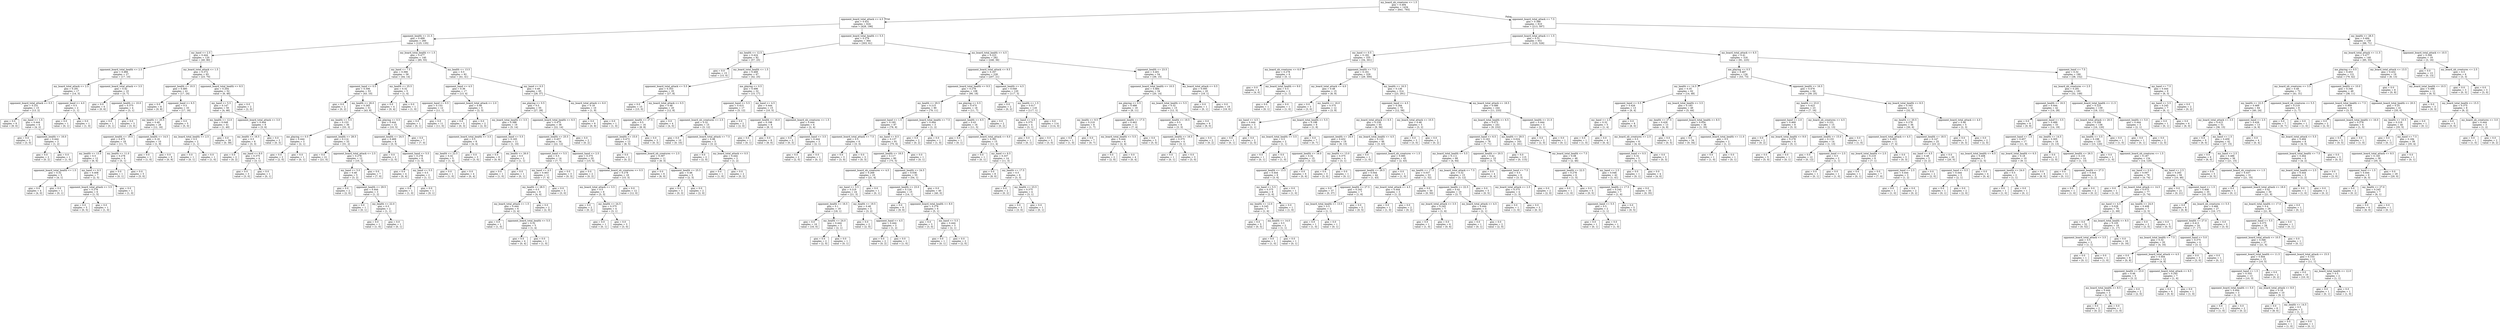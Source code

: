 digraph Tree {
node [shape=box] ;
0 [label="my_board_nb_creatures <= 1.5\ngini = 0.494\nsamples = 1434\nvalue = [641, 793]"] ;
1 [label="opponent_board_total_attack <= 4.5\ngini = 0.431\nsamples = 624\nvalue = [428, 196]"] ;
0 -> 1 [labeldistance=2.5, labelangle=45, headlabel="True"] ;
2 [label="opponent_health <= 21.5\ngini = 0.499\nsamples = 260\nvalue = [125, 135]"] ;
1 -> 2 ;
3 [label="my_hand <= 2.5\ngini = 0.444\nsamples = 120\nvalue = [40, 80]"] ;
2 -> 3 ;
4 [label="opponent_board_total_health <= 2.5\ngini = 0.466\nsamples = 27\nvalue = [17, 10]"] ;
3 -> 4 ;
5 [label="my_board_total_attack <= 2.5\ngini = 0.291\nsamples = 17\nvalue = [14, 3]"] ;
4 -> 5 ;
6 [label="opponent_board_total_attack <= 0.5\ngini = 0.231\nsamples = 15\nvalue = [13, 2]"] ;
5 -> 6 ;
7 [label="gini = 0.0\nsamples = 9\nvalue = [9, 0]"] ;
6 -> 7 ;
8 [label="my_hand <= 1.5\ngini = 0.444\nsamples = 6\nvalue = [4, 2]"] ;
6 -> 8 ;
9 [label="gini = 0.0\nsamples = 3\nvalue = [3, 0]"] ;
8 -> 9 ;
10 [label="opponent_health <= 16.0\ngini = 0.444\nsamples = 3\nvalue = [1, 2]"] ;
8 -> 10 ;
11 [label="gini = 0.0\nsamples = 2\nvalue = [0, 2]"] ;
10 -> 11 ;
12 [label="gini = 0.0\nsamples = 1\nvalue = [1, 0]"] ;
10 -> 12 ;
13 [label="opponent_hand <= 4.0\ngini = 0.5\nsamples = 2\nvalue = [1, 1]"] ;
5 -> 13 ;
14 [label="gini = 0.0\nsamples = 1\nvalue = [0, 1]"] ;
13 -> 14 ;
15 [label="gini = 0.0\nsamples = 1\nvalue = [1, 0]"] ;
13 -> 15 ;
16 [label="opponent_board_total_attack <= 3.5\ngini = 0.42\nsamples = 10\nvalue = [3, 7]"] ;
4 -> 16 ;
17 [label="gini = 0.0\nsamples = 6\nvalue = [0, 6]"] ;
16 -> 17 ;
18 [label="opponent_health <= 10.0\ngini = 0.375\nsamples = 4\nvalue = [3, 1]"] ;
16 -> 18 ;
19 [label="gini = 0.0\nsamples = 1\nvalue = [0, 1]"] ;
18 -> 19 ;
20 [label="gini = 0.0\nsamples = 3\nvalue = [3, 0]"] ;
18 -> 20 ;
21 [label="my_board_total_attack <= 1.5\ngini = 0.372\nsamples = 93\nvalue = [23, 70]"] ;
3 -> 21 ;
22 [label="opponent_health <= 10.5\ngini = 0.485\nsamples = 41\nvalue = [17, 24]"] ;
21 -> 22 ;
23 [label="gini = 0.0\nsamples = 8\nvalue = [0, 8]"] ;
22 -> 23 ;
24 [label="opponent_hand <= 6.5\ngini = 0.5\nsamples = 33\nvalue = [17, 16]"] ;
22 -> 24 ;
25 [label="my_health <= 20.5\ngini = 0.49\nsamples = 28\nvalue = [12, 16]"] ;
24 -> 25 ;
26 [label="opponent_health <= 19.5\ngini = 0.475\nsamples = 18\nvalue = [11, 7]"] ;
25 -> 26 ;
27 [label="my_health <= 13.5\ngini = 0.5\nsamples = 12\nvalue = [6, 6]"] ;
26 -> 27 ;
28 [label="opponent_board_total_health <= 1.5\ngini = 0.32\nsamples = 5\nvalue = [4, 1]"] ;
27 -> 28 ;
29 [label="gini = 0.0\nsamples = 4\nvalue = [4, 0]"] ;
28 -> 29 ;
30 [label="gini = 0.0\nsamples = 1\nvalue = [0, 1]"] ;
28 -> 30 ;
31 [label="my_hand <= 6.5\ngini = 0.408\nsamples = 7\nvalue = [2, 5]"] ;
27 -> 31 ;
32 [label="opponent_board_total_attack <= 3.5\ngini = 0.278\nsamples = 6\nvalue = [1, 5]"] ;
31 -> 32 ;
33 [label="gini = 0.0\nsamples = 5\nvalue = [0, 5]"] ;
32 -> 33 ;
34 [label="gini = 0.0\nsamples = 1\nvalue = [1, 0]"] ;
32 -> 34 ;
35 [label="gini = 0.0\nsamples = 1\nvalue = [1, 0]"] ;
31 -> 35 ;
36 [label="my_health <= 11.0\ngini = 0.278\nsamples = 6\nvalue = [5, 1]"] ;
26 -> 36 ;
37 [label="gini = 0.0\nsamples = 1\nvalue = [0, 1]"] ;
36 -> 37 ;
38 [label="gini = 0.0\nsamples = 5\nvalue = [5, 0]"] ;
36 -> 38 ;
39 [label="opponent_health <= 14.5\ngini = 0.18\nsamples = 10\nvalue = [1, 9]"] ;
25 -> 39 ;
40 [label="gini = 0.0\nsamples = 1\nvalue = [1, 0]"] ;
39 -> 40 ;
41 [label="gini = 0.0\nsamples = 9\nvalue = [0, 9]"] ;
39 -> 41 ;
42 [label="gini = 0.0\nsamples = 5\nvalue = [5, 0]"] ;
24 -> 42 ;
43 [label="opponent_board_total_health <= 8.5\ngini = 0.204\nsamples = 52\nvalue = [6, 46]"] ;
21 -> 43 ;
44 [label="my_hand <= 5.5\ngini = 0.147\nsamples = 50\nvalue = [4, 46]"] ;
43 -> 44 ;
45 [label="my_health <= 12.0\ngini = 0.048\nsamples = 41\nvalue = [1, 40]"] ;
44 -> 45 ;
46 [label="my_board_total_health <= 2.5\ngini = 0.5\nsamples = 2\nvalue = [1, 1]"] ;
45 -> 46 ;
47 [label="gini = 0.0\nsamples = 1\nvalue = [0, 1]"] ;
46 -> 47 ;
48 [label="gini = 0.0\nsamples = 1\nvalue = [1, 0]"] ;
46 -> 48 ;
49 [label="gini = 0.0\nsamples = 39\nvalue = [0, 39]"] ;
45 -> 49 ;
50 [label="opponent_board_total_attack <= 3.0\ngini = 0.444\nsamples = 9\nvalue = [3, 6]"] ;
44 -> 50 ;
51 [label="my_health <= 16.5\ngini = 0.5\nsamples = 6\nvalue = [3, 3]"] ;
50 -> 51 ;
52 [label="gini = 0.0\nsamples = 2\nvalue = [0, 2]"] ;
51 -> 52 ;
53 [label="my_hand <= 8.0\ngini = 0.375\nsamples = 4\nvalue = [3, 1]"] ;
51 -> 53 ;
54 [label="gini = 0.0\nsamples = 3\nvalue = [3, 0]"] ;
53 -> 54 ;
55 [label="gini = 0.0\nsamples = 1\nvalue = [0, 1]"] ;
53 -> 55 ;
56 [label="gini = 0.0\nsamples = 3\nvalue = [0, 3]"] ;
50 -> 56 ;
57 [label="gini = 0.0\nsamples = 2\nvalue = [2, 0]"] ;
43 -> 57 ;
58 [label="my_board_total_health <= 1.5\ngini = 0.477\nsamples = 140\nvalue = [85, 55]"] ;
2 -> 58 ;
59 [label="my_hand <= 7.5\ngini = 0.366\nsamples = 58\nvalue = [44, 14]"] ;
58 -> 59 ;
60 [label="opponent_hand <= 0.5\ngini = 0.306\nsamples = 53\nvalue = [43, 10]"] ;
59 -> 60 ;
61 [label="gini = 0.0\nsamples = 2\nvalue = [0, 2]"] ;
60 -> 61 ;
62 [label="my_health <= 26.0\ngini = 0.265\nsamples = 51\nvalue = [43, 8]"] ;
60 -> 62 ;
63 [label="my_health <= 5.5\ngini = 0.153\nsamples = 36\nvalue = [33, 3]"] ;
62 -> 63 ;
64 [label="me_playing <= 0.5\ngini = 0.444\nsamples = 3\nvalue = [2, 1]"] ;
63 -> 64 ;
65 [label="gini = 0.0\nsamples = 2\nvalue = [2, 0]"] ;
64 -> 65 ;
66 [label="gini = 0.0\nsamples = 1\nvalue = [0, 1]"] ;
64 -> 66 ;
67 [label="opponent_health <= 28.5\ngini = 0.114\nsamples = 33\nvalue = [31, 2]"] ;
63 -> 67 ;
68 [label="gini = 0.0\nsamples = 21\nvalue = [21, 0]"] ;
67 -> 68 ;
69 [label="opponent_board_total_attack <= 2.5\ngini = 0.278\nsamples = 12\nvalue = [10, 2]"] ;
67 -> 69 ;
70 [label="my_hand <= 5.0\ngini = 0.48\nsamples = 5\nvalue = [3, 2]"] ;
69 -> 70 ;
71 [label="gini = 0.0\nsamples = 2\nvalue = [2, 0]"] ;
70 -> 71 ;
72 [label="opponent_health <= 29.5\ngini = 0.444\nsamples = 3\nvalue = [1, 2]"] ;
70 -> 72 ;
73 [label="gini = 0.0\nsamples = 1\nvalue = [0, 1]"] ;
72 -> 73 ;
74 [label="my_health <= 22.0\ngini = 0.5\nsamples = 2\nvalue = [1, 1]"] ;
72 -> 74 ;
75 [label="gini = 0.0\nsamples = 1\nvalue = [1, 0]"] ;
74 -> 75 ;
76 [label="gini = 0.0\nsamples = 1\nvalue = [0, 1]"] ;
74 -> 76 ;
77 [label="gini = 0.0\nsamples = 7\nvalue = [7, 0]"] ;
69 -> 77 ;
78 [label="me_playing <= 0.5\ngini = 0.444\nsamples = 15\nvalue = [10, 5]"] ;
62 -> 78 ;
79 [label="opponent_health <= 24.5\ngini = 0.469\nsamples = 8\nvalue = [3, 5]"] ;
78 -> 79 ;
80 [label="gini = 0.0\nsamples = 2\nvalue = [2, 0]"] ;
79 -> 80 ;
81 [label="opponent_hand <= 5.5\ngini = 0.278\nsamples = 6\nvalue = [1, 5]"] ;
79 -> 81 ;
82 [label="gini = 0.0\nsamples = 4\nvalue = [0, 4]"] ;
81 -> 82 ;
83 [label="my_hand <= 5.5\ngini = 0.5\nsamples = 2\nvalue = [1, 1]"] ;
81 -> 83 ;
84 [label="gini = 0.0\nsamples = 1\nvalue = [1, 0]"] ;
83 -> 84 ;
85 [label="gini = 0.0\nsamples = 1\nvalue = [0, 1]"] ;
83 -> 85 ;
86 [label="gini = 0.0\nsamples = 7\nvalue = [7, 0]"] ;
78 -> 86 ;
87 [label="my_health <= 25.5\ngini = 0.32\nsamples = 5\nvalue = [1, 4]"] ;
59 -> 87 ;
88 [label="gini = 0.0\nsamples = 4\nvalue = [0, 4]"] ;
87 -> 88 ;
89 [label="gini = 0.0\nsamples = 1\nvalue = [1, 0]"] ;
87 -> 89 ;
90 [label="my_health <= 13.5\ngini = 0.5\nsamples = 82\nvalue = [41, 41]"] ;
58 -> 90 ;
91 [label="opponent_hand <= 4.5\ngini = 0.36\nsamples = 17\nvalue = [13, 4]"] ;
90 -> 91 ;
92 [label="opponent_hand <= 0.5\ngini = 0.153\nsamples = 12\nvalue = [11, 1]"] ;
91 -> 92 ;
93 [label="gini = 0.0\nsamples = 1\nvalue = [0, 1]"] ;
92 -> 93 ;
94 [label="gini = 0.0\nsamples = 11\nvalue = [11, 0]"] ;
92 -> 94 ;
95 [label="opponent_board_total_attack <= 2.0\ngini = 0.48\nsamples = 5\nvalue = [2, 3]"] ;
91 -> 95 ;
96 [label="gini = 0.0\nsamples = 3\nvalue = [0, 3]"] ;
95 -> 96 ;
97 [label="gini = 0.0\nsamples = 2\nvalue = [2, 0]"] ;
95 -> 97 ;
98 [label="my_hand <= 6.5\ngini = 0.49\nsamples = 65\nvalue = [28, 37]"] ;
90 -> 98 ;
99 [label="me_playing <= 0.5\ngini = 0.5\nsamples = 55\nvalue = [27, 28]"] ;
98 -> 99 ;
100 [label="my_board_total_health <= 3.5\ngini = 0.388\nsamples = 19\nvalue = [5, 14]"] ;
99 -> 100 ;
101 [label="opponent_board_total_health <= 3.5\ngini = 0.5\nsamples = 8\nvalue = [4, 4]"] ;
100 -> 101 ;
102 [label="my_health <= 22.5\ngini = 0.32\nsamples = 5\nvalue = [1, 4]"] ;
101 -> 102 ;
103 [label="gini = 0.0\nsamples = 1\nvalue = [1, 0]"] ;
102 -> 103 ;
104 [label="gini = 0.0\nsamples = 4\nvalue = [0, 4]"] ;
102 -> 104 ;
105 [label="gini = 0.0\nsamples = 3\nvalue = [3, 0]"] ;
101 -> 105 ;
106 [label="opponent_hand <= 5.5\ngini = 0.165\nsamples = 11\nvalue = [1, 10]"] ;
100 -> 106 ;
107 [label="gini = 0.0\nsamples = 9\nvalue = [0, 9]"] ;
106 -> 107 ;
108 [label="my_health <= 26.0\ngini = 0.5\nsamples = 2\nvalue = [1, 1]"] ;
106 -> 108 ;
109 [label="gini = 0.0\nsamples = 1\nvalue = [1, 0]"] ;
108 -> 109 ;
110 [label="gini = 0.0\nsamples = 1\nvalue = [0, 1]"] ;
108 -> 110 ;
111 [label="opponent_board_total_health <= 6.5\ngini = 0.475\nsamples = 36\nvalue = [22, 14]"] ;
99 -> 111 ;
112 [label="opponent_health <= 25.5\ngini = 0.457\nsamples = 34\nvalue = [22, 12]"] ;
111 -> 112 ;
113 [label="opponent_hand <= 5.5\ngini = 0.5\nsamples = 14\nvalue = [7, 7]"] ;
112 -> 113 ;
114 [label="my_hand <= 4.5\ngini = 0.463\nsamples = 11\nvalue = [7, 4]"] ;
113 -> 114 ;
115 [label="my_health <= 28.5\ngini = 0.5\nsamples = 8\nvalue = [4, 4]"] ;
114 -> 115 ;
116 [label="my_board_total_attack <= 1.5\ngini = 0.444\nsamples = 6\nvalue = [2, 4]"] ;
115 -> 116 ;
117 [label="gini = 0.0\nsamples = 1\nvalue = [1, 0]"] ;
116 -> 117 ;
118 [label="opponent_board_total_health <= 5.5\ngini = 0.32\nsamples = 5\nvalue = [1, 4]"] ;
116 -> 118 ;
119 [label="gini = 0.0\nsamples = 4\nvalue = [0, 4]"] ;
118 -> 119 ;
120 [label="gini = 0.0\nsamples = 1\nvalue = [1, 0]"] ;
118 -> 120 ;
121 [label="gini = 0.0\nsamples = 2\nvalue = [2, 0]"] ;
115 -> 121 ;
122 [label="gini = 0.0\nsamples = 3\nvalue = [3, 0]"] ;
114 -> 122 ;
123 [label="gini = 0.0\nsamples = 3\nvalue = [0, 3]"] ;
113 -> 123 ;
124 [label="opponent_hand <= 2.5\ngini = 0.375\nsamples = 20\nvalue = [15, 5]"] ;
112 -> 124 ;
125 [label="gini = 0.0\nsamples = 2\nvalue = [0, 2]"] ;
124 -> 125 ;
126 [label="opponent_board_nb_creatures <= 0.5\ngini = 0.278\nsamples = 18\nvalue = [15, 3]"] ;
124 -> 126 ;
127 [label="my_board_total_attack <= 3.5\ngini = 0.5\nsamples = 6\nvalue = [3, 3]"] ;
126 -> 127 ;
128 [label="gini = 0.0\nsamples = 2\nvalue = [0, 2]"] ;
127 -> 128 ;
129 [label="my_health <= 24.5\ngini = 0.375\nsamples = 4\nvalue = [3, 1]"] ;
127 -> 129 ;
130 [label="gini = 0.0\nsamples = 1\nvalue = [0, 1]"] ;
129 -> 130 ;
131 [label="gini = 0.0\nsamples = 3\nvalue = [3, 0]"] ;
129 -> 131 ;
132 [label="gini = 0.0\nsamples = 12\nvalue = [12, 0]"] ;
126 -> 132 ;
133 [label="gini = 0.0\nsamples = 2\nvalue = [0, 2]"] ;
111 -> 133 ;
134 [label="my_board_total_attack <= 6.0\ngini = 0.18\nsamples = 10\nvalue = [1, 9]"] ;
98 -> 134 ;
135 [label="gini = 0.0\nsamples = 9\nvalue = [0, 9]"] ;
134 -> 135 ;
136 [label="gini = 0.0\nsamples = 1\nvalue = [1, 0]"] ;
134 -> 136 ;
137 [label="opponent_board_total_health <= 5.5\ngini = 0.279\nsamples = 364\nvalue = [303, 61]"] ;
1 -> 137 ;
138 [label="my_health <= 12.5\ngini = 0.424\nsamples = 82\nvalue = [57, 25]"] ;
137 -> 138 ;
139 [label="gini = 0.0\nsamples = 15\nvalue = [15, 0]"] ;
138 -> 139 ;
140 [label="my_board_total_health <= 1.5\ngini = 0.468\nsamples = 67\nvalue = [42, 25]"] ;
138 -> 140 ;
141 [label="opponent_board_total_attack <= 5.5\ngini = 0.353\nsamples = 35\nvalue = [27, 8]"] ;
140 -> 141 ;
142 [label="gini = 0.0\nsamples = 15\nvalue = [15, 0]"] ;
141 -> 142 ;
143 [label="my_board_total_attack <= 0.5\ngini = 0.48\nsamples = 20\nvalue = [12, 8]"] ;
141 -> 143 ;
144 [label="opponent_health <= 27.5\ngini = 0.5\nsamples = 16\nvalue = [8, 8]"] ;
143 -> 144 ;
145 [label="opponent_health <= 15.0\ngini = 0.473\nsamples = 13\nvalue = [8, 5]"] ;
144 -> 145 ;
146 [label="gini = 0.0\nsamples = 2\nvalue = [0, 2]"] ;
145 -> 146 ;
147 [label="opponent_board_nb_creatures <= 2.5\ngini = 0.397\nsamples = 11\nvalue = [8, 3]"] ;
145 -> 147 ;
148 [label="gini = 0.0\nsamples = 6\nvalue = [6, 0]"] ;
147 -> 148 ;
149 [label="opponent_health <= 25.5\ngini = 0.48\nsamples = 5\nvalue = [2, 3]"] ;
147 -> 149 ;
150 [label="gini = 0.0\nsamples = 3\nvalue = [0, 3]"] ;
149 -> 150 ;
151 [label="gini = 0.0\nsamples = 2\nvalue = [2, 0]"] ;
149 -> 151 ;
152 [label="gini = 0.0\nsamples = 3\nvalue = [0, 3]"] ;
144 -> 152 ;
153 [label="gini = 0.0\nsamples = 4\nvalue = [4, 0]"] ;
143 -> 153 ;
154 [label="me_playing <= 0.5\ngini = 0.498\nsamples = 32\nvalue = [15, 17]"] ;
140 -> 154 ;
155 [label="opponent_hand <= 5.5\ngini = 0.415\nsamples = 17\nvalue = [5, 12]"] ;
154 -> 155 ;
156 [label="opponent_board_nb_creatures <= 2.5\ngini = 0.32\nsamples = 15\nvalue = [3, 12]"] ;
155 -> 156 ;
157 [label="gini = 0.0\nsamples = 10\nvalue = [0, 10]"] ;
156 -> 157 ;
158 [label="opponent_board_total_attack <= 7.5\ngini = 0.48\nsamples = 5\nvalue = [3, 2]"] ;
156 -> 158 ;
159 [label="gini = 0.0\nsamples = 2\nvalue = [2, 0]"] ;
158 -> 159 ;
160 [label="my_board_total_attack <= 0.5\ngini = 0.444\nsamples = 3\nvalue = [1, 2]"] ;
158 -> 160 ;
161 [label="gini = 0.0\nsamples = 1\nvalue = [1, 0]"] ;
160 -> 161 ;
162 [label="gini = 0.0\nsamples = 2\nvalue = [0, 2]"] ;
160 -> 162 ;
163 [label="gini = 0.0\nsamples = 2\nvalue = [2, 0]"] ;
155 -> 163 ;
164 [label="my_hand <= 4.5\ngini = 0.444\nsamples = 15\nvalue = [10, 5]"] ;
154 -> 164 ;
165 [label="opponent_health <= 16.0\ngini = 0.198\nsamples = 9\nvalue = [8, 1]"] ;
164 -> 165 ;
166 [label="gini = 0.0\nsamples = 1\nvalue = [0, 1]"] ;
165 -> 166 ;
167 [label="gini = 0.0\nsamples = 8\nvalue = [8, 0]"] ;
165 -> 167 ;
168 [label="opponent_board_nb_creatures <= 1.5\ngini = 0.444\nsamples = 6\nvalue = [2, 4]"] ;
164 -> 168 ;
169 [label="gini = 0.0\nsamples = 3\nvalue = [0, 3]"] ;
168 -> 169 ;
170 [label="opponent_hand <= 3.5\ngini = 0.444\nsamples = 3\nvalue = [2, 1]"] ;
168 -> 170 ;
171 [label="gini = 0.0\nsamples = 2\nvalue = [2, 0]"] ;
170 -> 171 ;
172 [label="gini = 0.0\nsamples = 1\nvalue = [0, 1]"] ;
170 -> 172 ;
173 [label="my_board_total_health <= 4.5\ngini = 0.223\nsamples = 282\nvalue = [246, 36]"] ;
137 -> 173 ;
174 [label="opponent_board_total_attack <= 9.5\ngini = 0.167\nsamples = 228\nvalue = [207, 21]"] ;
173 -> 174 ;
175 [label="opponent_board_total_health <= 9.5\ngini = 0.278\nsamples = 108\nvalue = [90, 18]"] ;
174 -> 175 ;
176 [label="my_health <= 29.5\ngini = 0.215\nsamples = 90\nvalue = [79, 11]"] ;
175 -> 176 ;
177 [label="opponent_hand <= 1.5\ngini = 0.185\nsamples = 87\nvalue = [78, 9]"] ;
176 -> 177 ;
178 [label="opponent_board_total_attack <= 7.5\ngini = 0.5\nsamples = 6\nvalue = [3, 3]"] ;
177 -> 178 ;
179 [label="gini = 0.0\nsamples = 3\nvalue = [3, 0]"] ;
178 -> 179 ;
180 [label="gini = 0.0\nsamples = 3\nvalue = [0, 3]"] ;
178 -> 180 ;
181 [label="my_hand <= 8.5\ngini = 0.137\nsamples = 81\nvalue = [75, 6]"] ;
177 -> 181 ;
182 [label="opponent_health <= 18.5\ngini = 0.117\nsamples = 80\nvalue = [75, 5]"] ;
181 -> 182 ;
183 [label="opponent_board_nb_creatures <= 4.5\ngini = 0.269\nsamples = 25\nvalue = [21, 4]"] ;
182 -> 183 ;
184 [label="my_hand <= 3.5\ngini = 0.219\nsamples = 24\nvalue = [21, 3]"] ;
183 -> 184 ;
185 [label="opponent_health <= 16.5\ngini = 0.1\nsamples = 19\nvalue = [18, 1]"] ;
184 -> 185 ;
186 [label="gini = 0.0\nsamples = 16\nvalue = [16, 0]"] ;
185 -> 186 ;
187 [label="my_health <= 24.0\ngini = 0.444\nsamples = 3\nvalue = [2, 1]"] ;
185 -> 187 ;
188 [label="gini = 0.0\nsamples = 2\nvalue = [2, 0]"] ;
187 -> 188 ;
189 [label="gini = 0.0\nsamples = 1\nvalue = [0, 1]"] ;
187 -> 189 ;
190 [label="my_health <= 19.5\ngini = 0.48\nsamples = 5\nvalue = [3, 2]"] ;
184 -> 190 ;
191 [label="gini = 0.0\nsamples = 2\nvalue = [2, 0]"] ;
190 -> 191 ;
192 [label="opponent_hand <= 4.5\ngini = 0.444\nsamples = 3\nvalue = [1, 2]"] ;
190 -> 192 ;
193 [label="gini = 0.0\nsamples = 2\nvalue = [0, 2]"] ;
192 -> 193 ;
194 [label="gini = 0.0\nsamples = 1\nvalue = [1, 0]"] ;
192 -> 194 ;
195 [label="gini = 0.0\nsamples = 1\nvalue = [0, 1]"] ;
183 -> 195 ;
196 [label="opponent_health <= 24.5\ngini = 0.036\nsamples = 55\nvalue = [54, 1]"] ;
182 -> 196 ;
197 [label="opponent_health <= 23.0\ngini = 0.124\nsamples = 15\nvalue = [14, 1]"] ;
196 -> 197 ;
198 [label="gini = 0.0\nsamples = 9\nvalue = [9, 0]"] ;
197 -> 198 ;
199 [label="opponent_board_total_health <= 8.0\ngini = 0.278\nsamples = 6\nvalue = [5, 1]"] ;
197 -> 199 ;
200 [label="gini = 0.0\nsamples = 3\nvalue = [3, 0]"] ;
199 -> 200 ;
201 [label="my_hand <= 5.5\ngini = 0.444\nsamples = 3\nvalue = [2, 1]"] ;
199 -> 201 ;
202 [label="gini = 0.0\nsamples = 1\nvalue = [0, 1]"] ;
201 -> 202 ;
203 [label="gini = 0.0\nsamples = 2\nvalue = [2, 0]"] ;
201 -> 203 ;
204 [label="gini = 0.0\nsamples = 40\nvalue = [40, 0]"] ;
196 -> 204 ;
205 [label="gini = 0.0\nsamples = 1\nvalue = [0, 1]"] ;
181 -> 205 ;
206 [label="opponent_board_total_health <= 7.5\ngini = 0.444\nsamples = 3\nvalue = [1, 2]"] ;
176 -> 206 ;
207 [label="gini = 0.0\nsamples = 2\nvalue = [0, 2]"] ;
206 -> 207 ;
208 [label="gini = 0.0\nsamples = 1\nvalue = [1, 0]"] ;
206 -> 208 ;
209 [label="me_playing <= 0.5\ngini = 0.475\nsamples = 18\nvalue = [11, 7]"] ;
175 -> 209 ;
210 [label="opponent_health <= 6.5\ngini = 0.43\nsamples = 16\nvalue = [11, 5]"] ;
209 -> 210 ;
211 [label="gini = 0.0\nsamples = 1\nvalue = [0, 1]"] ;
210 -> 211 ;
212 [label="opponent_board_total_attack <= 6.0\ngini = 0.391\nsamples = 15\nvalue = [11, 4]"] ;
210 -> 212 ;
213 [label="gini = 0.0\nsamples = 1\nvalue = [0, 1]"] ;
212 -> 213 ;
214 [label="my_hand <= 6.5\ngini = 0.337\nsamples = 14\nvalue = [11, 3]"] ;
212 -> 214 ;
215 [label="gini = 0.0\nsamples = 8\nvalue = [8, 0]"] ;
214 -> 215 ;
216 [label="my_health <= 17.5\ngini = 0.5\nsamples = 6\nvalue = [3, 3]"] ;
214 -> 216 ;
217 [label="gini = 0.0\nsamples = 2\nvalue = [0, 2]"] ;
216 -> 217 ;
218 [label="my_health <= 23.5\ngini = 0.375\nsamples = 4\nvalue = [3, 1]"] ;
216 -> 218 ;
219 [label="gini = 0.0\nsamples = 3\nvalue = [3, 0]"] ;
218 -> 219 ;
220 [label="gini = 0.0\nsamples = 1\nvalue = [0, 1]"] ;
218 -> 220 ;
221 [label="gini = 0.0\nsamples = 2\nvalue = [0, 2]"] ;
209 -> 221 ;
222 [label="opponent_health <= 4.5\ngini = 0.049\nsamples = 120\nvalue = [117, 3]"] ;
174 -> 222 ;
223 [label="gini = 0.0\nsamples = 2\nvalue = [0, 2]"] ;
222 -> 223 ;
224 [label="my_health <= 1.5\ngini = 0.017\nsamples = 118\nvalue = [117, 1]"] ;
222 -> 224 ;
225 [label="my_hand <= 4.5\ngini = 0.375\nsamples = 4\nvalue = [3, 1]"] ;
224 -> 225 ;
226 [label="gini = 0.0\nsamples = 1\nvalue = [0, 1]"] ;
225 -> 226 ;
227 [label="gini = 0.0\nsamples = 3\nvalue = [3, 0]"] ;
225 -> 227 ;
228 [label="gini = 0.0\nsamples = 114\nvalue = [114, 0]"] ;
224 -> 228 ;
229 [label="opponent_health <= 23.5\ngini = 0.401\nsamples = 54\nvalue = [39, 15]"] ;
173 -> 229 ;
230 [label="opponent_board_total_health <= 10.5\ngini = 0.484\nsamples = 34\nvalue = [20, 14]"] ;
229 -> 230 ;
231 [label="me_playing <= 0.5\ngini = 0.488\nsamples = 19\nvalue = [8, 11]"] ;
230 -> 231 ;
232 [label="my_health <= 9.5\ngini = 0.219\nsamples = 8\nvalue = [1, 7]"] ;
231 -> 232 ;
233 [label="gini = 0.0\nsamples = 1\nvalue = [1, 0]"] ;
232 -> 233 ;
234 [label="gini = 0.0\nsamples = 7\nvalue = [0, 7]"] ;
232 -> 234 ;
235 [label="opponent_health <= 17.5\ngini = 0.463\nsamples = 11\nvalue = [7, 4]"] ;
231 -> 235 ;
236 [label="my_board_total_health <= 5.5\ngini = 0.444\nsamples = 6\nvalue = [2, 4]"] ;
235 -> 236 ;
237 [label="gini = 0.0\nsamples = 2\nvalue = [2, 0]"] ;
236 -> 237 ;
238 [label="gini = 0.0\nsamples = 4\nvalue = [0, 4]"] ;
236 -> 238 ;
239 [label="gini = 0.0\nsamples = 5\nvalue = [5, 0]"] ;
235 -> 239 ;
240 [label="my_board_total_health <= 5.5\ngini = 0.32\nsamples = 15\nvalue = [12, 3]"] ;
230 -> 240 ;
241 [label="opponent_health <= 19.5\ngini = 0.5\nsamples = 6\nvalue = [3, 3]"] ;
240 -> 241 ;
242 [label="opponent_health <= 16.5\ngini = 0.375\nsamples = 4\nvalue = [3, 1]"] ;
241 -> 242 ;
243 [label="gini = 0.0\nsamples = 1\nvalue = [0, 1]"] ;
242 -> 243 ;
244 [label="gini = 0.0\nsamples = 3\nvalue = [3, 0]"] ;
242 -> 244 ;
245 [label="gini = 0.0\nsamples = 2\nvalue = [0, 2]"] ;
241 -> 245 ;
246 [label="gini = 0.0\nsamples = 9\nvalue = [9, 0]"] ;
240 -> 246 ;
247 [label="my_board_total_attack <= 0.5\ngini = 0.095\nsamples = 20\nvalue = [19, 1]"] ;
229 -> 247 ;
248 [label="gini = 0.0\nsamples = 1\nvalue = [0, 1]"] ;
247 -> 248 ;
249 [label="gini = 0.0\nsamples = 19\nvalue = [19, 0]"] ;
247 -> 249 ;
250 [label="opponent_board_total_attack <= 7.5\ngini = 0.388\nsamples = 810\nvalue = [213, 597]"] ;
0 -> 250 [labeldistance=2.5, labelangle=-45, headlabel="False"] ;
251 [label="opponent_board_total_attack <= 1.5\ngini = 0.31\nsamples = 651\nvalue = [125, 526]"] ;
250 -> 251 ;
252 [label="my_hand <= 0.5\ngini = 0.182\nsamples = 335\nvalue = [34, 301]"] ;
251 -> 252 ;
253 [label="my_board_nb_creatures <= 6.0\ngini = 0.278\nsamples = 6\nvalue = [5, 1]"] ;
252 -> 253 ;
254 [label="gini = 0.0\nsamples = 4\nvalue = [4, 0]"] ;
253 -> 254 ;
255 [label="my_board_total_health <= 9.0\ngini = 0.5\nsamples = 2\nvalue = [1, 1]"] ;
253 -> 255 ;
256 [label="gini = 0.0\nsamples = 1\nvalue = [0, 1]"] ;
255 -> 256 ;
257 [label="gini = 0.0\nsamples = 1\nvalue = [1, 0]"] ;
255 -> 257 ;
258 [label="opponent_health <= 7.5\ngini = 0.161\nsamples = 329\nvalue = [29, 300]"] ;
252 -> 258 ;
259 [label="my_board_total_attack <= 4.0\ngini = 0.48\nsamples = 15\nvalue = [6, 9]"] ;
258 -> 259 ;
260 [label="gini = 0.0\nsamples = 3\nvalue = [3, 0]"] ;
259 -> 260 ;
261 [label="my_health <= 16.0\ngini = 0.375\nsamples = 12\nvalue = [3, 9]"] ;
259 -> 261 ;
262 [label="my_hand <= 4.5\ngini = 0.444\nsamples = 3\nvalue = [2, 1]"] ;
261 -> 262 ;
263 [label="gini = 0.0\nsamples = 1\nvalue = [0, 1]"] ;
262 -> 263 ;
264 [label="gini = 0.0\nsamples = 2\nvalue = [2, 0]"] ;
262 -> 264 ;
265 [label="my_board_total_health <= 5.5\ngini = 0.198\nsamples = 9\nvalue = [1, 8]"] ;
261 -> 265 ;
266 [label="my_board_total_health <= 3.5\ngini = 0.5\nsamples = 2\nvalue = [1, 1]"] ;
265 -> 266 ;
267 [label="gini = 0.0\nsamples = 1\nvalue = [0, 1]"] ;
266 -> 267 ;
268 [label="gini = 0.0\nsamples = 1\nvalue = [1, 0]"] ;
266 -> 268 ;
269 [label="gini = 0.0\nsamples = 7\nvalue = [0, 7]"] ;
265 -> 269 ;
270 [label="my_health <= 16.5\ngini = 0.136\nsamples = 314\nvalue = [23, 291]"] ;
258 -> 270 ;
271 [label="opponent_hand <= 4.5\ngini = 0.284\nsamples = 70\nvalue = [12, 58]"] ;
270 -> 271 ;
272 [label="my_board_total_attack <= 6.5\ngini = 0.239\nsamples = 65\nvalue = [9, 56]"] ;
271 -> 272 ;
273 [label="opponent_health <= 24.0\ngini = 0.432\nsamples = 19\nvalue = [6, 13]"] ;
272 -> 273 ;
274 [label="opponent_health <= 16.0\ngini = 0.32\nsamples = 15\nvalue = [3, 12]"] ;
273 -> 274 ;
275 [label="opponent_health <= 13.5\ngini = 0.444\nsamples = 9\nvalue = [3, 6]"] ;
274 -> 275 ;
276 [label="my_hand <= 5.5\ngini = 0.375\nsamples = 8\nvalue = [2, 6]"] ;
275 -> 276 ;
277 [label="my_health <= 12.0\ngini = 0.245\nsamples = 7\nvalue = [1, 6]"] ;
276 -> 277 ;
278 [label="gini = 0.0\nsamples = 5\nvalue = [0, 5]"] ;
277 -> 278 ;
279 [label="my_health <= 14.0\ngini = 0.5\nsamples = 2\nvalue = [1, 1]"] ;
277 -> 279 ;
280 [label="gini = 0.0\nsamples = 1\nvalue = [1, 0]"] ;
279 -> 280 ;
281 [label="gini = 0.0\nsamples = 1\nvalue = [0, 1]"] ;
279 -> 281 ;
282 [label="gini = 0.0\nsamples = 1\nvalue = [1, 0]"] ;
276 -> 282 ;
283 [label="gini = 0.0\nsamples = 1\nvalue = [1, 0]"] ;
275 -> 283 ;
284 [label="gini = 0.0\nsamples = 6\nvalue = [0, 6]"] ;
274 -> 284 ;
285 [label="my_health <= 13.0\ngini = 0.375\nsamples = 4\nvalue = [3, 1]"] ;
273 -> 285 ;
286 [label="gini = 0.0\nsamples = 3\nvalue = [3, 0]"] ;
285 -> 286 ;
287 [label="gini = 0.0\nsamples = 1\nvalue = [0, 1]"] ;
285 -> 287 ;
288 [label="my_board_total_health <= 4.5\ngini = 0.122\nsamples = 46\nvalue = [3, 43]"] ;
272 -> 288 ;
289 [label="gini = 0.0\nsamples = 1\nvalue = [1, 0]"] ;
288 -> 289 ;
290 [label="opponent_board_nb_creatures <= 1.5\ngini = 0.085\nsamples = 45\nvalue = [2, 43]"] ;
288 -> 290 ;
291 [label="opponent_health <= 26.5\ngini = 0.044\nsamples = 44\nvalue = [1, 43]"] ;
290 -> 291 ;
292 [label="gini = 0.0\nsamples = 37\nvalue = [0, 37]"] ;
291 -> 292 ;
293 [label="opponent_health <= 27.5\ngini = 0.245\nsamples = 7\nvalue = [1, 6]"] ;
291 -> 293 ;
294 [label="my_board_total_health <= 13.5\ngini = 0.5\nsamples = 2\nvalue = [1, 1]"] ;
293 -> 294 ;
295 [label="gini = 0.0\nsamples = 1\nvalue = [1, 0]"] ;
294 -> 295 ;
296 [label="gini = 0.0\nsamples = 1\nvalue = [0, 1]"] ;
294 -> 296 ;
297 [label="gini = 0.0\nsamples = 5\nvalue = [0, 5]"] ;
293 -> 297 ;
298 [label="gini = 0.0\nsamples = 1\nvalue = [1, 0]"] ;
290 -> 298 ;
299 [label="my_board_total_attack <= 10.5\ngini = 0.48\nsamples = 5\nvalue = [3, 2]"] ;
271 -> 299 ;
300 [label="gini = 0.0\nsamples = 3\nvalue = [3, 0]"] ;
299 -> 300 ;
301 [label="gini = 0.0\nsamples = 2\nvalue = [0, 2]"] ;
299 -> 301 ;
302 [label="my_board_total_attack <= 18.5\ngini = 0.086\nsamples = 244\nvalue = [11, 233]"] ;
270 -> 302 ;
303 [label="my_board_total_health <= 6.5\ngini = 0.072\nsamples = 241\nvalue = [9, 232]"] ;
302 -> 303 ;
304 [label="opponent_hand <= 6.5\ngini = 0.163\nsamples = 78\nvalue = [7, 71]"] ;
303 -> 304 ;
305 [label="my_board_total_health <= 5.5\ngini = 0.111\nsamples = 68\nvalue = [4, 64]"] ;
304 -> 305 ;
306 [label="my_health <= 17.5\ngini = 0.037\nsamples = 53\nvalue = [1, 52]"] ;
305 -> 306 ;
307 [label="my_board_total_attack <= 4.5\ngini = 0.444\nsamples = 3\nvalue = [1, 2]"] ;
306 -> 307 ;
308 [label="gini = 0.0\nsamples = 1\nvalue = [1, 0]"] ;
307 -> 308 ;
309 [label="gini = 0.0\nsamples = 2\nvalue = [0, 2]"] ;
307 -> 309 ;
310 [label="gini = 0.0\nsamples = 50\nvalue = [0, 50]"] ;
306 -> 310 ;
311 [label="my_board_total_attack <= 7.5\ngini = 0.32\nsamples = 15\nvalue = [3, 12]"] ;
305 -> 311 ;
312 [label="opponent_health <= 22.5\ngini = 0.42\nsamples = 10\nvalue = [3, 7]"] ;
311 -> 312 ;
313 [label="my_board_total_attack <= 3.5\ngini = 0.245\nsamples = 7\nvalue = [1, 6]"] ;
312 -> 313 ;
314 [label="gini = 0.0\nsamples = 1\nvalue = [1, 0]"] ;
313 -> 314 ;
315 [label="gini = 0.0\nsamples = 6\nvalue = [0, 6]"] ;
313 -> 315 ;
316 [label="my_board_total_attack <= 4.5\ngini = 0.444\nsamples = 3\nvalue = [2, 1]"] ;
312 -> 316 ;
317 [label="gini = 0.0\nsamples = 1\nvalue = [0, 1]"] ;
316 -> 317 ;
318 [label="gini = 0.0\nsamples = 2\nvalue = [2, 0]"] ;
316 -> 318 ;
319 [label="gini = 0.0\nsamples = 5\nvalue = [0, 5]"] ;
311 -> 319 ;
320 [label="opponent_health <= 20.5\ngini = 0.42\nsamples = 10\nvalue = [3, 7]"] ;
304 -> 320 ;
321 [label="gini = 0.0\nsamples = 4\nvalue = [0, 4]"] ;
320 -> 321 ;
322 [label="opponent_hand <= 7.5\ngini = 0.5\nsamples = 6\nvalue = [3, 3]"] ;
320 -> 322 ;
323 [label="my_board_total_attack <= 2.5\ngini = 0.375\nsamples = 4\nvalue = [1, 3]"] ;
322 -> 323 ;
324 [label="gini = 0.0\nsamples = 1\nvalue = [1, 0]"] ;
323 -> 324 ;
325 [label="gini = 0.0\nsamples = 3\nvalue = [0, 3]"] ;
323 -> 325 ;
326 [label="gini = 0.0\nsamples = 2\nvalue = [2, 0]"] ;
322 -> 326 ;
327 [label="my_health <= 29.5\ngini = 0.024\nsamples = 163\nvalue = [2, 161]"] ;
303 -> 327 ;
328 [label="gini = 0.0\nsamples = 115\nvalue = [0, 115]"] ;
327 -> 328 ;
329 [label="my_board_total_health <= 7.5\ngini = 0.08\nsamples = 48\nvalue = [2, 46]"] ;
327 -> 329 ;
330 [label="opponent_health <= 22.5\ngini = 0.278\nsamples = 6\nvalue = [1, 5]"] ;
329 -> 330 ;
331 [label="gini = 0.0\nsamples = 1\nvalue = [1, 0]"] ;
330 -> 331 ;
332 [label="gini = 0.0\nsamples = 5\nvalue = [0, 5]"] ;
330 -> 332 ;
333 [label="my_hand <= 2.5\ngini = 0.046\nsamples = 42\nvalue = [1, 41]"] ;
329 -> 333 ;
334 [label="opponent_health <= 17.5\ngini = 0.245\nsamples = 7\nvalue = [1, 6]"] ;
333 -> 334 ;
335 [label="opponent_hand <= 5.5\ngini = 0.5\nsamples = 2\nvalue = [1, 1]"] ;
334 -> 335 ;
336 [label="gini = 0.0\nsamples = 1\nvalue = [0, 1]"] ;
335 -> 336 ;
337 [label="gini = 0.0\nsamples = 1\nvalue = [1, 0]"] ;
335 -> 337 ;
338 [label="gini = 0.0\nsamples = 5\nvalue = [0, 5]"] ;
334 -> 338 ;
339 [label="gini = 0.0\nsamples = 35\nvalue = [0, 35]"] ;
333 -> 339 ;
340 [label="opponent_health <= 21.0\ngini = 0.444\nsamples = 3\nvalue = [2, 1]"] ;
302 -> 340 ;
341 [label="gini = 0.0\nsamples = 2\nvalue = [2, 0]"] ;
340 -> 341 ;
342 [label="gini = 0.0\nsamples = 1\nvalue = [0, 1]"] ;
340 -> 342 ;
343 [label="my_board_total_attack <= 6.5\ngini = 0.41\nsamples = 316\nvalue = [91, 225]"] ;
251 -> 343 ;
344 [label="me_playing <= 0.5\ngini = 0.487\nsamples = 126\nvalue = [53, 73]"] ;
343 -> 344 ;
345 [label="my_health <= 14.5\ngini = 0.35\nsamples = 62\nvalue = [14, 48]"] ;
344 -> 345 ;
346 [label="opponent_hand <= 0.5\ngini = 0.426\nsamples = 13\nvalue = [9, 4]"] ;
345 -> 346 ;
347 [label="my_hand <= 2.5\ngini = 0.32\nsamples = 5\nvalue = [1, 4]"] ;
346 -> 347 ;
348 [label="gini = 0.0\nsamples = 1\nvalue = [1, 0]"] ;
347 -> 348 ;
349 [label="gini = 0.0\nsamples = 4\nvalue = [0, 4]"] ;
347 -> 349 ;
350 [label="gini = 0.0\nsamples = 8\nvalue = [8, 0]"] ;
346 -> 350 ;
351 [label="my_board_total_health <= 3.5\ngini = 0.183\nsamples = 49\nvalue = [5, 44]"] ;
345 -> 351 ;
352 [label="my_health <= 27.5\ngini = 0.426\nsamples = 13\nvalue = [4, 9]"] ;
351 -> 352 ;
353 [label="my_board_nb_creatures <= 2.5\ngini = 0.5\nsamples = 8\nvalue = [4, 4]"] ;
352 -> 353 ;
354 [label="opponent_hand <= 0.5\ngini = 0.32\nsamples = 5\nvalue = [4, 1]"] ;
353 -> 354 ;
355 [label="gini = 0.0\nsamples = 1\nvalue = [0, 1]"] ;
354 -> 355 ;
356 [label="gini = 0.0\nsamples = 4\nvalue = [4, 0]"] ;
354 -> 356 ;
357 [label="gini = 0.0\nsamples = 3\nvalue = [0, 3]"] ;
353 -> 357 ;
358 [label="gini = 0.0\nsamples = 5\nvalue = [0, 5]"] ;
352 -> 358 ;
359 [label="opponent_board_total_health <= 8.5\ngini = 0.054\nsamples = 36\nvalue = [1, 35]"] ;
351 -> 359 ;
360 [label="gini = 0.0\nsamples = 34\nvalue = [0, 34]"] ;
359 -> 360 ;
361 [label="opponent_board_total_health <= 11.0\ngini = 0.5\nsamples = 2\nvalue = [1, 1]"] ;
359 -> 361 ;
362 [label="gini = 0.0\nsamples = 1\nvalue = [1, 0]"] ;
361 -> 362 ;
363 [label="gini = 0.0\nsamples = 1\nvalue = [0, 1]"] ;
361 -> 363 ;
364 [label="opponent_health <= 16.5\ngini = 0.476\nsamples = 64\nvalue = [39, 25]"] ;
344 -> 364 ;
365 [label="my_health <= 23.0\ngini = 0.423\nsamples = 23\nvalue = [7, 16]"] ;
364 -> 365 ;
366 [label="opponent_hand <= 2.0\ngini = 0.469\nsamples = 8\nvalue = [5, 3]"] ;
365 -> 366 ;
367 [label="gini = 0.0\nsamples = 2\nvalue = [0, 2]"] ;
366 -> 367 ;
368 [label="my_board_total_health <= 9.0\ngini = 0.278\nsamples = 6\nvalue = [5, 1]"] ;
366 -> 368 ;
369 [label="gini = 0.0\nsamples = 5\nvalue = [5, 0]"] ;
368 -> 369 ;
370 [label="gini = 0.0\nsamples = 1\nvalue = [0, 1]"] ;
368 -> 370 ;
371 [label="my_board_nb_creatures <= 4.5\ngini = 0.231\nsamples = 15\nvalue = [2, 13]"] ;
365 -> 371 ;
372 [label="opponent_health <= 15.0\ngini = 0.133\nsamples = 14\nvalue = [1, 13]"] ;
371 -> 372 ;
373 [label="gini = 0.0\nsamples = 12\nvalue = [0, 12]"] ;
372 -> 373 ;
374 [label="opponent_hand <= 2.5\ngini = 0.5\nsamples = 2\nvalue = [1, 1]"] ;
372 -> 374 ;
375 [label="gini = 0.0\nsamples = 1\nvalue = [0, 1]"] ;
374 -> 375 ;
376 [label="gini = 0.0\nsamples = 1\nvalue = [1, 0]"] ;
374 -> 376 ;
377 [label="gini = 0.0\nsamples = 1\nvalue = [1, 0]"] ;
371 -> 377 ;
378 [label="my_board_total_health <= 8.5\ngini = 0.343\nsamples = 41\nvalue = [32, 9]"] ;
364 -> 378 ;
379 [label="my_health <= 20.5\ngini = 0.278\nsamples = 36\nvalue = [30, 6]"] ;
378 -> 379 ;
380 [label="opponent_board_total_attack <= 4.5\ngini = 0.463\nsamples = 11\nvalue = [7, 4]"] ;
379 -> 380 ;
381 [label="my_board_total_health <= 2.5\ngini = 0.219\nsamples = 8\nvalue = [7, 1]"] ;
380 -> 381 ;
382 [label="gini = 0.0\nsamples = 1\nvalue = [0, 1]"] ;
381 -> 382 ;
383 [label="gini = 0.0\nsamples = 7\nvalue = [7, 0]"] ;
381 -> 383 ;
384 [label="gini = 0.0\nsamples = 3\nvalue = [0, 3]"] ;
380 -> 384 ;
385 [label="opponent_health <= 18.5\ngini = 0.147\nsamples = 25\nvalue = [23, 2]"] ;
379 -> 385 ;
386 [label="my_hand <= 4.5\ngini = 0.48\nsamples = 5\nvalue = [3, 2]"] ;
385 -> 386 ;
387 [label="opponent_hand <= 2.5\ngini = 0.444\nsamples = 3\nvalue = [1, 2]"] ;
386 -> 387 ;
388 [label="gini = 0.0\nsamples = 1\nvalue = [1, 0]"] ;
387 -> 388 ;
389 [label="gini = 0.0\nsamples = 2\nvalue = [0, 2]"] ;
387 -> 389 ;
390 [label="gini = 0.0\nsamples = 2\nvalue = [2, 0]"] ;
386 -> 390 ;
391 [label="gini = 0.0\nsamples = 20\nvalue = [20, 0]"] ;
385 -> 391 ;
392 [label="opponent_board_total_attack <= 4.0\ngini = 0.48\nsamples = 5\nvalue = [2, 3]"] ;
378 -> 392 ;
393 [label="gini = 0.0\nsamples = 3\nvalue = [0, 3]"] ;
392 -> 393 ;
394 [label="gini = 0.0\nsamples = 2\nvalue = [2, 0]"] ;
392 -> 394 ;
395 [label="opponent_hand <= 7.5\ngini = 0.32\nsamples = 190\nvalue = [38, 152]"] ;
343 -> 395 ;
396 [label="my_board_nb_creatures <= 2.5\ngini = 0.291\nsamples = 181\nvalue = [32, 149]"] ;
395 -> 396 ;
397 [label="opponent_health <= 16.5\ngini = 0.444\nsamples = 42\nvalue = [14, 28]"] ;
396 -> 397 ;
398 [label="gini = 0.0\nsamples = 9\nvalue = [0, 9]"] ;
397 -> 398 ;
399 [label="opponent_hand <= 3.5\ngini = 0.489\nsamples = 33\nvalue = [14, 19]"] ;
397 -> 399 ;
400 [label="opponent_hand <= 1.5\ngini = 0.457\nsamples = 17\nvalue = [11, 6]"] ;
399 -> 400 ;
401 [label="my_board_total_health <= 6.5\ngini = 0.408\nsamples = 7\nvalue = [2, 5]"] ;
400 -> 401 ;
402 [label="opponent_hand <= 0.5\ngini = 0.444\nsamples = 3\nvalue = [2, 1]"] ;
401 -> 402 ;
403 [label="gini = 0.0\nsamples = 1\nvalue = [0, 1]"] ;
402 -> 403 ;
404 [label="gini = 0.0\nsamples = 2\nvalue = [2, 0]"] ;
402 -> 404 ;
405 [label="gini = 0.0\nsamples = 4\nvalue = [0, 4]"] ;
401 -> 405 ;
406 [label="my_board_total_health <= 6.5\ngini = 0.18\nsamples = 10\nvalue = [9, 1]"] ;
400 -> 406 ;
407 [label="opponent_health <= 24.0\ngini = 0.5\nsamples = 2\nvalue = [1, 1]"] ;
406 -> 407 ;
408 [label="gini = 0.0\nsamples = 1\nvalue = [1, 0]"] ;
407 -> 408 ;
409 [label="gini = 0.0\nsamples = 1\nvalue = [0, 1]"] ;
407 -> 409 ;
410 [label="gini = 0.0\nsamples = 8\nvalue = [8, 0]"] ;
406 -> 410 ;
411 [label="my_health <= 14.5\ngini = 0.305\nsamples = 16\nvalue = [3, 13]"] ;
399 -> 411 ;
412 [label="gini = 0.0\nsamples = 2\nvalue = [2, 0]"] ;
411 -> 412 ;
413 [label="opponent_health <= 26.5\ngini = 0.133\nsamples = 14\nvalue = [1, 13]"] ;
411 -> 413 ;
414 [label="gini = 0.0\nsamples = 11\nvalue = [0, 11]"] ;
413 -> 414 ;
415 [label="opponent_health <= 27.5\ngini = 0.444\nsamples = 3\nvalue = [1, 2]"] ;
413 -> 415 ;
416 [label="gini = 0.0\nsamples = 1\nvalue = [1, 0]"] ;
415 -> 416 ;
417 [label="gini = 0.0\nsamples = 2\nvalue = [0, 2]"] ;
415 -> 417 ;
418 [label="opponent_board_total_health <= 11.5\ngini = 0.225\nsamples = 139\nvalue = [18, 121]"] ;
396 -> 418 ;
419 [label="my_board_total_attack <= 20.5\ngini = 0.208\nsamples = 136\nvalue = [16, 120]"] ;
418 -> 419 ;
420 [label="my_health <= 3.5\ngini = 0.198\nsamples = 135\nvalue = [15, 120]"] ;
419 -> 420 ;
421 [label="gini = 0.0\nsamples = 1\nvalue = [1, 0]"] ;
420 -> 421 ;
422 [label="opponent_board_nb_creatures <= 1.5\ngini = 0.187\nsamples = 134\nvalue = [14, 120]"] ;
420 -> 422 ;
423 [label="my_hand <= 0.5\ngini = 0.097\nsamples = 78\nvalue = [4, 74]"] ;
422 -> 423 ;
424 [label="gini = 0.0\nsamples = 1\nvalue = [1, 0]"] ;
423 -> 424 ;
425 [label="my_board_total_attack <= 14.5\ngini = 0.075\nsamples = 77\nvalue = [3, 74]"] ;
423 -> 425 ;
426 [label="my_hand <= 4.5\ngini = 0.028\nsamples = 70\nvalue = [1, 69]"] ;
425 -> 426 ;
427 [label="gini = 0.0\nsamples = 52\nvalue = [0, 52]"] ;
426 -> 427 ;
428 [label="my_board_total_health <= 8.5\ngini = 0.105\nsamples = 18\nvalue = [1, 17]"] ;
426 -> 428 ;
429 [label="opponent_board_total_attack <= 3.5\ngini = 0.5\nsamples = 2\nvalue = [1, 1]"] ;
428 -> 429 ;
430 [label="gini = 0.0\nsamples = 1\nvalue = [0, 1]"] ;
429 -> 430 ;
431 [label="gini = 0.0\nsamples = 1\nvalue = [1, 0]"] ;
429 -> 431 ;
432 [label="gini = 0.0\nsamples = 16\nvalue = [0, 16]"] ;
428 -> 432 ;
433 [label="my_health <= 24.0\ngini = 0.408\nsamples = 7\nvalue = [2, 5]"] ;
425 -> 433 ;
434 [label="gini = 0.0\nsamples = 2\nvalue = [2, 0]"] ;
433 -> 434 ;
435 [label="gini = 0.0\nsamples = 5\nvalue = [0, 5]"] ;
433 -> 435 ;
436 [label="my_hand <= 2.5\ngini = 0.293\nsamples = 56\nvalue = [10, 46]"] ;
422 -> 436 ;
437 [label="gini = 0.0\nsamples = 21\nvalue = [0, 21]"] ;
436 -> 437 ;
438 [label="opponent_hand <= 1.5\ngini = 0.408\nsamples = 35\nvalue = [10, 25]"] ;
436 -> 438 ;
439 [label="gini = 0.0\nsamples = 8\nvalue = [0, 8]"] ;
438 -> 439 ;
440 [label="my_board_nb_creatures <= 5.5\ngini = 0.466\nsamples = 27\nvalue = [10, 17]"] ;
438 -> 440 ;
441 [label="opponent_health <= 27.0\ngini = 0.413\nsamples = 24\nvalue = [7, 17]"] ;
440 -> 441 ;
442 [label="my_board_total_health <= 7.5\ngini = 0.32\nsamples = 20\nvalue = [4, 16]"] ;
441 -> 442 ;
443 [label="gini = 0.0\nsamples = 8\nvalue = [0, 8]"] ;
442 -> 443 ;
444 [label="opponent_board_total_attack <= 4.5\ngini = 0.444\nsamples = 12\nvalue = [4, 8]"] ;
442 -> 444 ;
445 [label="opponent_health <= 23.0\ngini = 0.48\nsamples = 5\nvalue = [3, 2]"] ;
444 -> 445 ;
446 [label="my_board_total_health <= 8.5\ngini = 0.444\nsamples = 3\nvalue = [1, 2]"] ;
445 -> 446 ;
447 [label="gini = 0.0\nsamples = 2\nvalue = [0, 2]"] ;
446 -> 447 ;
448 [label="gini = 0.0\nsamples = 1\nvalue = [1, 0]"] ;
446 -> 448 ;
449 [label="gini = 0.0\nsamples = 2\nvalue = [2, 0]"] ;
445 -> 449 ;
450 [label="opponent_board_total_attack <= 6.5\ngini = 0.245\nsamples = 7\nvalue = [1, 6]"] ;
444 -> 450 ;
451 [label="gini = 0.0\nsamples = 6\nvalue = [0, 6]"] ;
450 -> 451 ;
452 [label="gini = 0.0\nsamples = 1\nvalue = [1, 0]"] ;
450 -> 452 ;
453 [label="opponent_hand <= 5.0\ngini = 0.375\nsamples = 4\nvalue = [3, 1]"] ;
441 -> 453 ;
454 [label="gini = 0.0\nsamples = 3\nvalue = [3, 0]"] ;
453 -> 454 ;
455 [label="gini = 0.0\nsamples = 1\nvalue = [0, 1]"] ;
453 -> 455 ;
456 [label="gini = 0.0\nsamples = 3\nvalue = [3, 0]"] ;
440 -> 456 ;
457 [label="gini = 0.0\nsamples = 1\nvalue = [1, 0]"] ;
419 -> 457 ;
458 [label="opponent_health <= 5.0\ngini = 0.444\nsamples = 3\nvalue = [2, 1]"] ;
418 -> 458 ;
459 [label="gini = 0.0\nsamples = 1\nvalue = [0, 1]"] ;
458 -> 459 ;
460 [label="gini = 0.0\nsamples = 2\nvalue = [2, 0]"] ;
458 -> 460 ;
461 [label="my_hand <= 7.5\ngini = 0.444\nsamples = 9\nvalue = [6, 3]"] ;
395 -> 461 ;
462 [label="my_hand <= 3.5\ngini = 0.245\nsamples = 7\nvalue = [6, 1]"] ;
461 -> 462 ;
463 [label="gini = 0.0\nsamples = 1\nvalue = [0, 1]"] ;
462 -> 463 ;
464 [label="gini = 0.0\nsamples = 6\nvalue = [6, 0]"] ;
462 -> 464 ;
465 [label="gini = 0.0\nsamples = 2\nvalue = [0, 2]"] ;
461 -> 465 ;
466 [label="my_health <= 28.5\ngini = 0.494\nsamples = 159\nvalue = [88, 71]"] ;
250 -> 466 ;
467 [label="my_board_total_attack <= 11.5\ngini = 0.477\nsamples = 140\nvalue = [85, 55]"] ;
466 -> 467 ;
468 [label="me_playing <= 0.5\ngini = 0.453\nsamples = 121\nvalue = [79, 42]"] ;
467 -> 468 ;
469 [label="my_board_nb_creatures <= 3.5\ngini = 0.49\nsamples = 72\nvalue = [41, 31]"] ;
468 -> 469 ;
470 [label="my_health <= 22.5\ngini = 0.469\nsamples = 64\nvalue = [40, 24]"] ;
469 -> 470 ;
471 [label="my_board_total_attack <= 3.5\ngini = 0.415\nsamples = 51\nvalue = [36, 15]"] ;
470 -> 471 ;
472 [label="gini = 0.0\nsamples = 9\nvalue = [9, 0]"] ;
471 -> 472 ;
473 [label="my_hand <= 1.5\ngini = 0.459\nsamples = 42\nvalue = [27, 15]"] ;
471 -> 473 ;
474 [label="gini = 0.0\nsamples = 6\nvalue = [6, 0]"] ;
473 -> 474 ;
475 [label="my_hand <= 2.5\ngini = 0.486\nsamples = 36\nvalue = [21, 15]"] ;
473 -> 475 ;
476 [label="gini = 0.0\nsamples = 5\nvalue = [0, 5]"] ;
475 -> 476 ;
477 [label="opponent_board_nb_creatures <= 1.5\ngini = 0.437\nsamples = 31\nvalue = [21, 10]"] ;
475 -> 477 ;
478 [label="gini = 0.0\nsamples = 1\nvalue = [0, 1]"] ;
477 -> 478 ;
479 [label="opponent_board_total_attack <= 18.0\ngini = 0.42\nsamples = 30\nvalue = [21, 9]"] ;
477 -> 479 ;
480 [label="my_board_total_health <= 17.0\ngini = 0.4\nsamples = 29\nvalue = [21, 8]"] ;
479 -> 480 ;
481 [label="opponent_hand <= 5.5\ngini = 0.375\nsamples = 28\nvalue = [21, 7]"] ;
480 -> 481 ;
482 [label="opponent_board_total_attack <= 10.5\ngini = 0.346\nsamples = 27\nvalue = [21, 6]"] ;
481 -> 482 ;
483 [label="opponent_board_total_health <= 11.5\ngini = 0.444\nsamples = 15\nvalue = [10, 5]"] ;
482 -> 483 ;
484 [label="opponent_hand <= 1.5\ngini = 0.355\nsamples = 13\nvalue = [10, 3]"] ;
483 -> 484 ;
485 [label="opponent_board_total_health <= 5.0\ngini = 0.444\nsamples = 3\nvalue = [1, 2]"] ;
484 -> 485 ;
486 [label="gini = 0.0\nsamples = 1\nvalue = [1, 0]"] ;
485 -> 486 ;
487 [label="gini = 0.0\nsamples = 2\nvalue = [0, 2]"] ;
485 -> 487 ;
488 [label="my_board_total_attack <= 8.0\ngini = 0.18\nsamples = 10\nvalue = [9, 1]"] ;
484 -> 488 ;
489 [label="gini = 0.0\nsamples = 8\nvalue = [8, 0]"] ;
488 -> 489 ;
490 [label="my_health <= 14.5\ngini = 0.5\nsamples = 2\nvalue = [1, 1]"] ;
488 -> 490 ;
491 [label="gini = 0.0\nsamples = 1\nvalue = [1, 0]"] ;
490 -> 491 ;
492 [label="gini = 0.0\nsamples = 1\nvalue = [0, 1]"] ;
490 -> 492 ;
493 [label="gini = 0.0\nsamples = 2\nvalue = [0, 2]"] ;
483 -> 493 ;
494 [label="opponent_board_total_attack <= 15.5\ngini = 0.153\nsamples = 12\nvalue = [11, 1]"] ;
482 -> 494 ;
495 [label="gini = 0.0\nsamples = 10\nvalue = [10, 0]"] ;
494 -> 495 ;
496 [label="my_board_total_health <= 12.0\ngini = 0.5\nsamples = 2\nvalue = [1, 1]"] ;
494 -> 496 ;
497 [label="gini = 0.0\nsamples = 1\nvalue = [0, 1]"] ;
496 -> 497 ;
498 [label="gini = 0.0\nsamples = 1\nvalue = [1, 0]"] ;
496 -> 498 ;
499 [label="gini = 0.0\nsamples = 1\nvalue = [0, 1]"] ;
481 -> 499 ;
500 [label="gini = 0.0\nsamples = 1\nvalue = [0, 1]"] ;
480 -> 500 ;
501 [label="gini = 0.0\nsamples = 1\nvalue = [0, 1]"] ;
479 -> 501 ;
502 [label="opponent_hand <= 2.5\ngini = 0.426\nsamples = 13\nvalue = [4, 9]"] ;
470 -> 502 ;
503 [label="gini = 0.0\nsamples = 4\nvalue = [0, 4]"] ;
502 -> 503 ;
504 [label="my_board_total_attack <= 5.5\ngini = 0.494\nsamples = 9\nvalue = [4, 5]"] ;
502 -> 504 ;
505 [label="opponent_board_total_health <= 7.5\ngini = 0.444\nsamples = 6\nvalue = [4, 2]"] ;
504 -> 505 ;
506 [label="my_board_total_health <= 2.5\ngini = 0.444\nsamples = 3\nvalue = [1, 2]"] ;
505 -> 506 ;
507 [label="gini = 0.0\nsamples = 1\nvalue = [1, 0]"] ;
506 -> 507 ;
508 [label="gini = 0.0\nsamples = 2\nvalue = [0, 2]"] ;
506 -> 508 ;
509 [label="gini = 0.0\nsamples = 3\nvalue = [3, 0]"] ;
505 -> 509 ;
510 [label="gini = 0.0\nsamples = 3\nvalue = [0, 3]"] ;
504 -> 510 ;
511 [label="opponent_board_nb_creatures <= 5.5\ngini = 0.219\nsamples = 8\nvalue = [1, 7]"] ;
469 -> 511 ;
512 [label="gini = 0.0\nsamples = 7\nvalue = [0, 7]"] ;
511 -> 512 ;
513 [label="gini = 0.0\nsamples = 1\nvalue = [1, 0]"] ;
511 -> 513 ;
514 [label="opponent_health <= 10.0\ngini = 0.348\nsamples = 49\nvalue = [38, 11]"] ;
468 -> 514 ;
515 [label="opponent_board_total_health <= 7.5\ngini = 0.469\nsamples = 8\nvalue = [3, 5]"] ;
514 -> 515 ;
516 [label="gini = 0.0\nsamples = 2\nvalue = [2, 0]"] ;
515 -> 516 ;
517 [label="opponent_board_total_health <= 16.0\ngini = 0.278\nsamples = 6\nvalue = [1, 5]"] ;
515 -> 517 ;
518 [label="gini = 0.0\nsamples = 5\nvalue = [0, 5]"] ;
517 -> 518 ;
519 [label="gini = 0.0\nsamples = 1\nvalue = [1, 0]"] ;
517 -> 519 ;
520 [label="opponent_board_total_health <= 20.5\ngini = 0.25\nsamples = 41\nvalue = [35, 6]"] ;
514 -> 520 ;
521 [label="my_health <= 10.5\ngini = 0.219\nsamples = 40\nvalue = [35, 5]"] ;
520 -> 521 ;
522 [label="gini = 0.0\nsamples = 1\nvalue = [0, 1]"] ;
521 -> 522 ;
523 [label="my_hand <= 7.5\ngini = 0.184\nsamples = 39\nvalue = [35, 4]"] ;
521 -> 523 ;
524 [label="opponent_board_total_attack <= 8.5\ngini = 0.145\nsamples = 38\nvalue = [35, 3]"] ;
523 -> 524 ;
525 [label="opponent_hand <= 1.5\ngini = 0.444\nsamples = 9\nvalue = [6, 3]"] ;
524 -> 525 ;
526 [label="gini = 0.0\nsamples = 2\nvalue = [0, 2]"] ;
525 -> 526 ;
527 [label="my_health <= 27.0\ngini = 0.245\nsamples = 7\nvalue = [6, 1]"] ;
525 -> 527 ;
528 [label="gini = 0.0\nsamples = 6\nvalue = [6, 0]"] ;
527 -> 528 ;
529 [label="gini = 0.0\nsamples = 1\nvalue = [0, 1]"] ;
527 -> 529 ;
530 [label="gini = 0.0\nsamples = 29\nvalue = [29, 0]"] ;
524 -> 530 ;
531 [label="gini = 0.0\nsamples = 1\nvalue = [0, 1]"] ;
523 -> 531 ;
532 [label="gini = 0.0\nsamples = 1\nvalue = [0, 1]"] ;
520 -> 532 ;
533 [label="my_board_total_attack <= 13.5\ngini = 0.432\nsamples = 19\nvalue = [6, 13]"] ;
467 -> 533 ;
534 [label="gini = 0.0\nsamples = 8\nvalue = [0, 8]"] ;
533 -> 534 ;
535 [label="my_board_total_health <= 10.5\ngini = 0.496\nsamples = 11\nvalue = [6, 5]"] ;
533 -> 535 ;
536 [label="gini = 0.0\nsamples = 3\nvalue = [0, 3]"] ;
535 -> 536 ;
537 [label="my_board_total_health <= 15.5\ngini = 0.375\nsamples = 8\nvalue = [6, 2]"] ;
535 -> 537 ;
538 [label="gini = 0.0\nsamples = 5\nvalue = [5, 0]"] ;
537 -> 538 ;
539 [label="my_board_nb_creatures <= 3.0\ngini = 0.444\nsamples = 3\nvalue = [1, 2]"] ;
537 -> 539 ;
540 [label="gini = 0.0\nsamples = 1\nvalue = [1, 0]"] ;
539 -> 540 ;
541 [label="gini = 0.0\nsamples = 2\nvalue = [0, 2]"] ;
539 -> 541 ;
542 [label="opponent_board_total_attack <= 10.5\ngini = 0.266\nsamples = 19\nvalue = [3, 16]"] ;
466 -> 542 ;
543 [label="gini = 0.0\nsamples = 13\nvalue = [0, 13]"] ;
542 -> 543 ;
544 [label="my_board_nb_creatures <= 2.5\ngini = 0.5\nsamples = 6\nvalue = [3, 3]"] ;
542 -> 544 ;
545 [label="gini = 0.0\nsamples = 3\nvalue = [0, 3]"] ;
544 -> 545 ;
546 [label="gini = 0.0\nsamples = 3\nvalue = [3, 0]"] ;
544 -> 546 ;
}